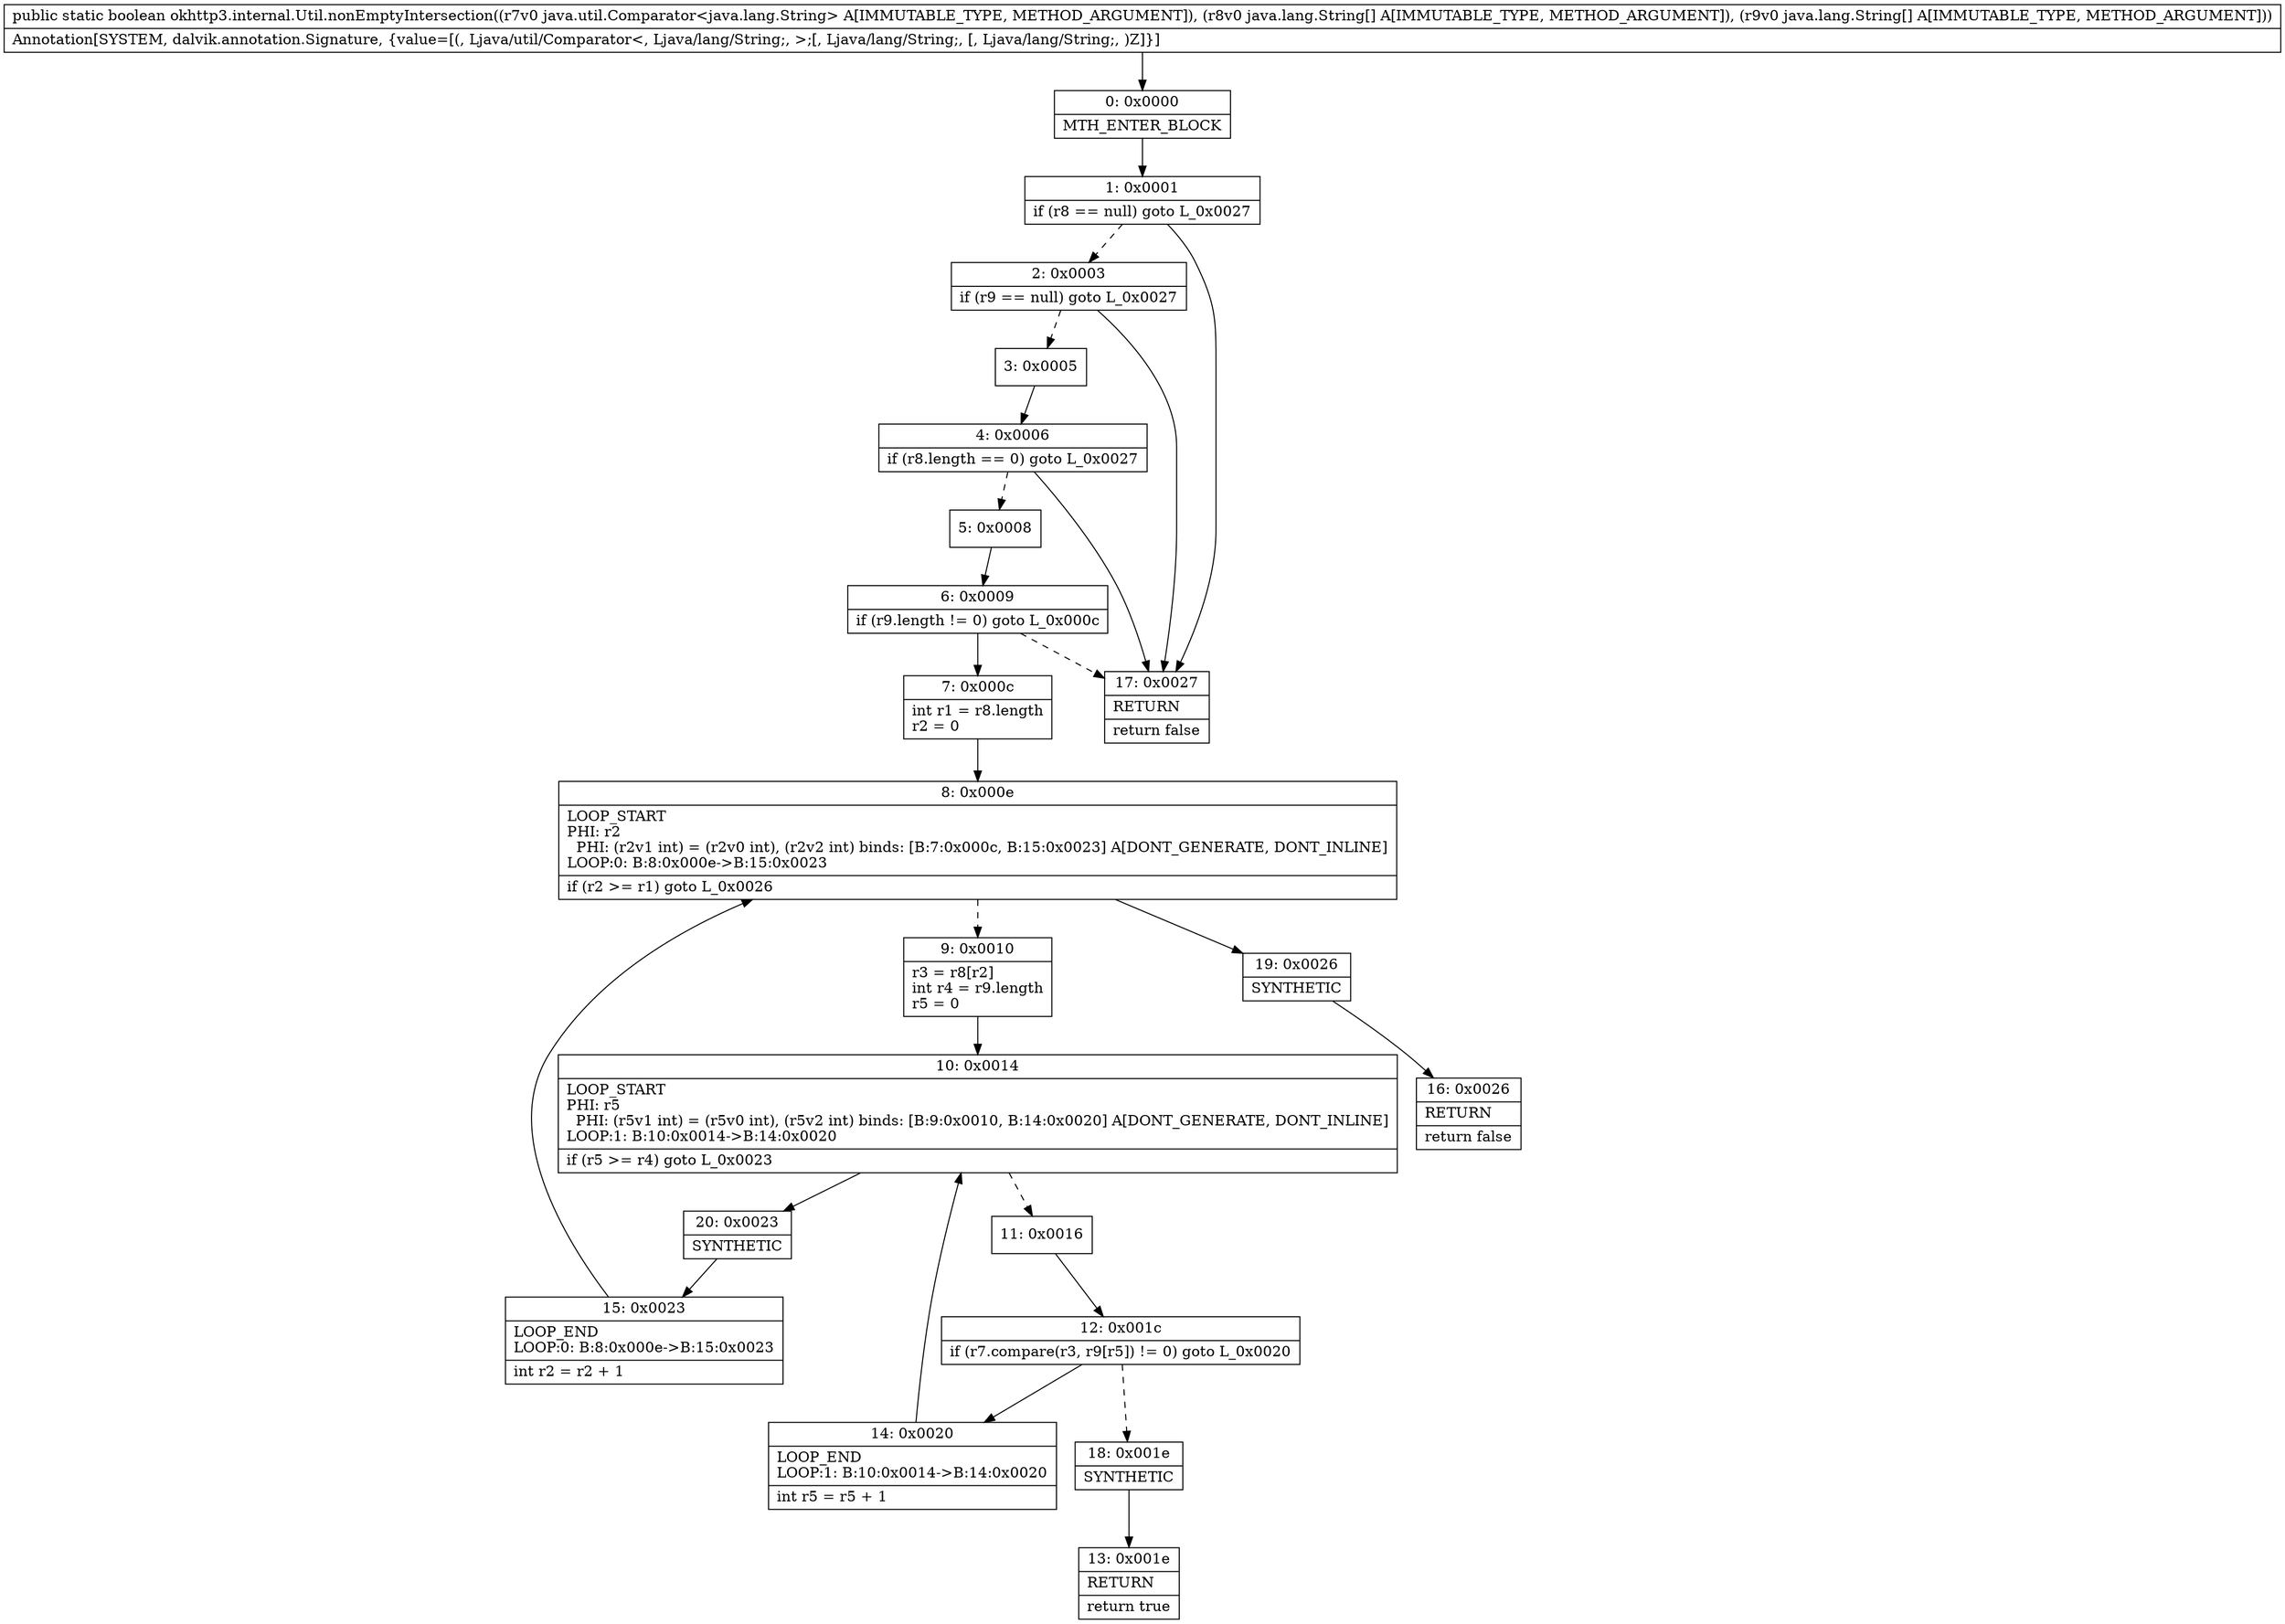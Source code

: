 digraph "CFG forokhttp3.internal.Util.nonEmptyIntersection(Ljava\/util\/Comparator;[Ljava\/lang\/String;[Ljava\/lang\/String;)Z" {
Node_0 [shape=record,label="{0\:\ 0x0000|MTH_ENTER_BLOCK\l}"];
Node_1 [shape=record,label="{1\:\ 0x0001|if (r8 == null) goto L_0x0027\l}"];
Node_2 [shape=record,label="{2\:\ 0x0003|if (r9 == null) goto L_0x0027\l}"];
Node_3 [shape=record,label="{3\:\ 0x0005}"];
Node_4 [shape=record,label="{4\:\ 0x0006|if (r8.length == 0) goto L_0x0027\l}"];
Node_5 [shape=record,label="{5\:\ 0x0008}"];
Node_6 [shape=record,label="{6\:\ 0x0009|if (r9.length != 0) goto L_0x000c\l}"];
Node_7 [shape=record,label="{7\:\ 0x000c|int r1 = r8.length\lr2 = 0\l}"];
Node_8 [shape=record,label="{8\:\ 0x000e|LOOP_START\lPHI: r2 \l  PHI: (r2v1 int) = (r2v0 int), (r2v2 int) binds: [B:7:0x000c, B:15:0x0023] A[DONT_GENERATE, DONT_INLINE]\lLOOP:0: B:8:0x000e\-\>B:15:0x0023\l|if (r2 \>= r1) goto L_0x0026\l}"];
Node_9 [shape=record,label="{9\:\ 0x0010|r3 = r8[r2]\lint r4 = r9.length\lr5 = 0\l}"];
Node_10 [shape=record,label="{10\:\ 0x0014|LOOP_START\lPHI: r5 \l  PHI: (r5v1 int) = (r5v0 int), (r5v2 int) binds: [B:9:0x0010, B:14:0x0020] A[DONT_GENERATE, DONT_INLINE]\lLOOP:1: B:10:0x0014\-\>B:14:0x0020\l|if (r5 \>= r4) goto L_0x0023\l}"];
Node_11 [shape=record,label="{11\:\ 0x0016}"];
Node_12 [shape=record,label="{12\:\ 0x001c|if (r7.compare(r3, r9[r5]) != 0) goto L_0x0020\l}"];
Node_13 [shape=record,label="{13\:\ 0x001e|RETURN\l|return true\l}"];
Node_14 [shape=record,label="{14\:\ 0x0020|LOOP_END\lLOOP:1: B:10:0x0014\-\>B:14:0x0020\l|int r5 = r5 + 1\l}"];
Node_15 [shape=record,label="{15\:\ 0x0023|LOOP_END\lLOOP:0: B:8:0x000e\-\>B:15:0x0023\l|int r2 = r2 + 1\l}"];
Node_16 [shape=record,label="{16\:\ 0x0026|RETURN\l|return false\l}"];
Node_17 [shape=record,label="{17\:\ 0x0027|RETURN\l|return false\l}"];
Node_18 [shape=record,label="{18\:\ 0x001e|SYNTHETIC\l}"];
Node_19 [shape=record,label="{19\:\ 0x0026|SYNTHETIC\l}"];
Node_20 [shape=record,label="{20\:\ 0x0023|SYNTHETIC\l}"];
MethodNode[shape=record,label="{public static boolean okhttp3.internal.Util.nonEmptyIntersection((r7v0 java.util.Comparator\<java.lang.String\> A[IMMUTABLE_TYPE, METHOD_ARGUMENT]), (r8v0 java.lang.String[] A[IMMUTABLE_TYPE, METHOD_ARGUMENT]), (r9v0 java.lang.String[] A[IMMUTABLE_TYPE, METHOD_ARGUMENT]))  | Annotation[SYSTEM, dalvik.annotation.Signature, \{value=[(, Ljava\/util\/Comparator\<, Ljava\/lang\/String;, \>;[, Ljava\/lang\/String;, [, Ljava\/lang\/String;, )Z]\}]\l}"];
MethodNode -> Node_0;
Node_0 -> Node_1;
Node_1 -> Node_2[style=dashed];
Node_1 -> Node_17;
Node_2 -> Node_3[style=dashed];
Node_2 -> Node_17;
Node_3 -> Node_4;
Node_4 -> Node_5[style=dashed];
Node_4 -> Node_17;
Node_5 -> Node_6;
Node_6 -> Node_7;
Node_6 -> Node_17[style=dashed];
Node_7 -> Node_8;
Node_8 -> Node_9[style=dashed];
Node_8 -> Node_19;
Node_9 -> Node_10;
Node_10 -> Node_11[style=dashed];
Node_10 -> Node_20;
Node_11 -> Node_12;
Node_12 -> Node_14;
Node_12 -> Node_18[style=dashed];
Node_14 -> Node_10;
Node_15 -> Node_8;
Node_18 -> Node_13;
Node_19 -> Node_16;
Node_20 -> Node_15;
}

